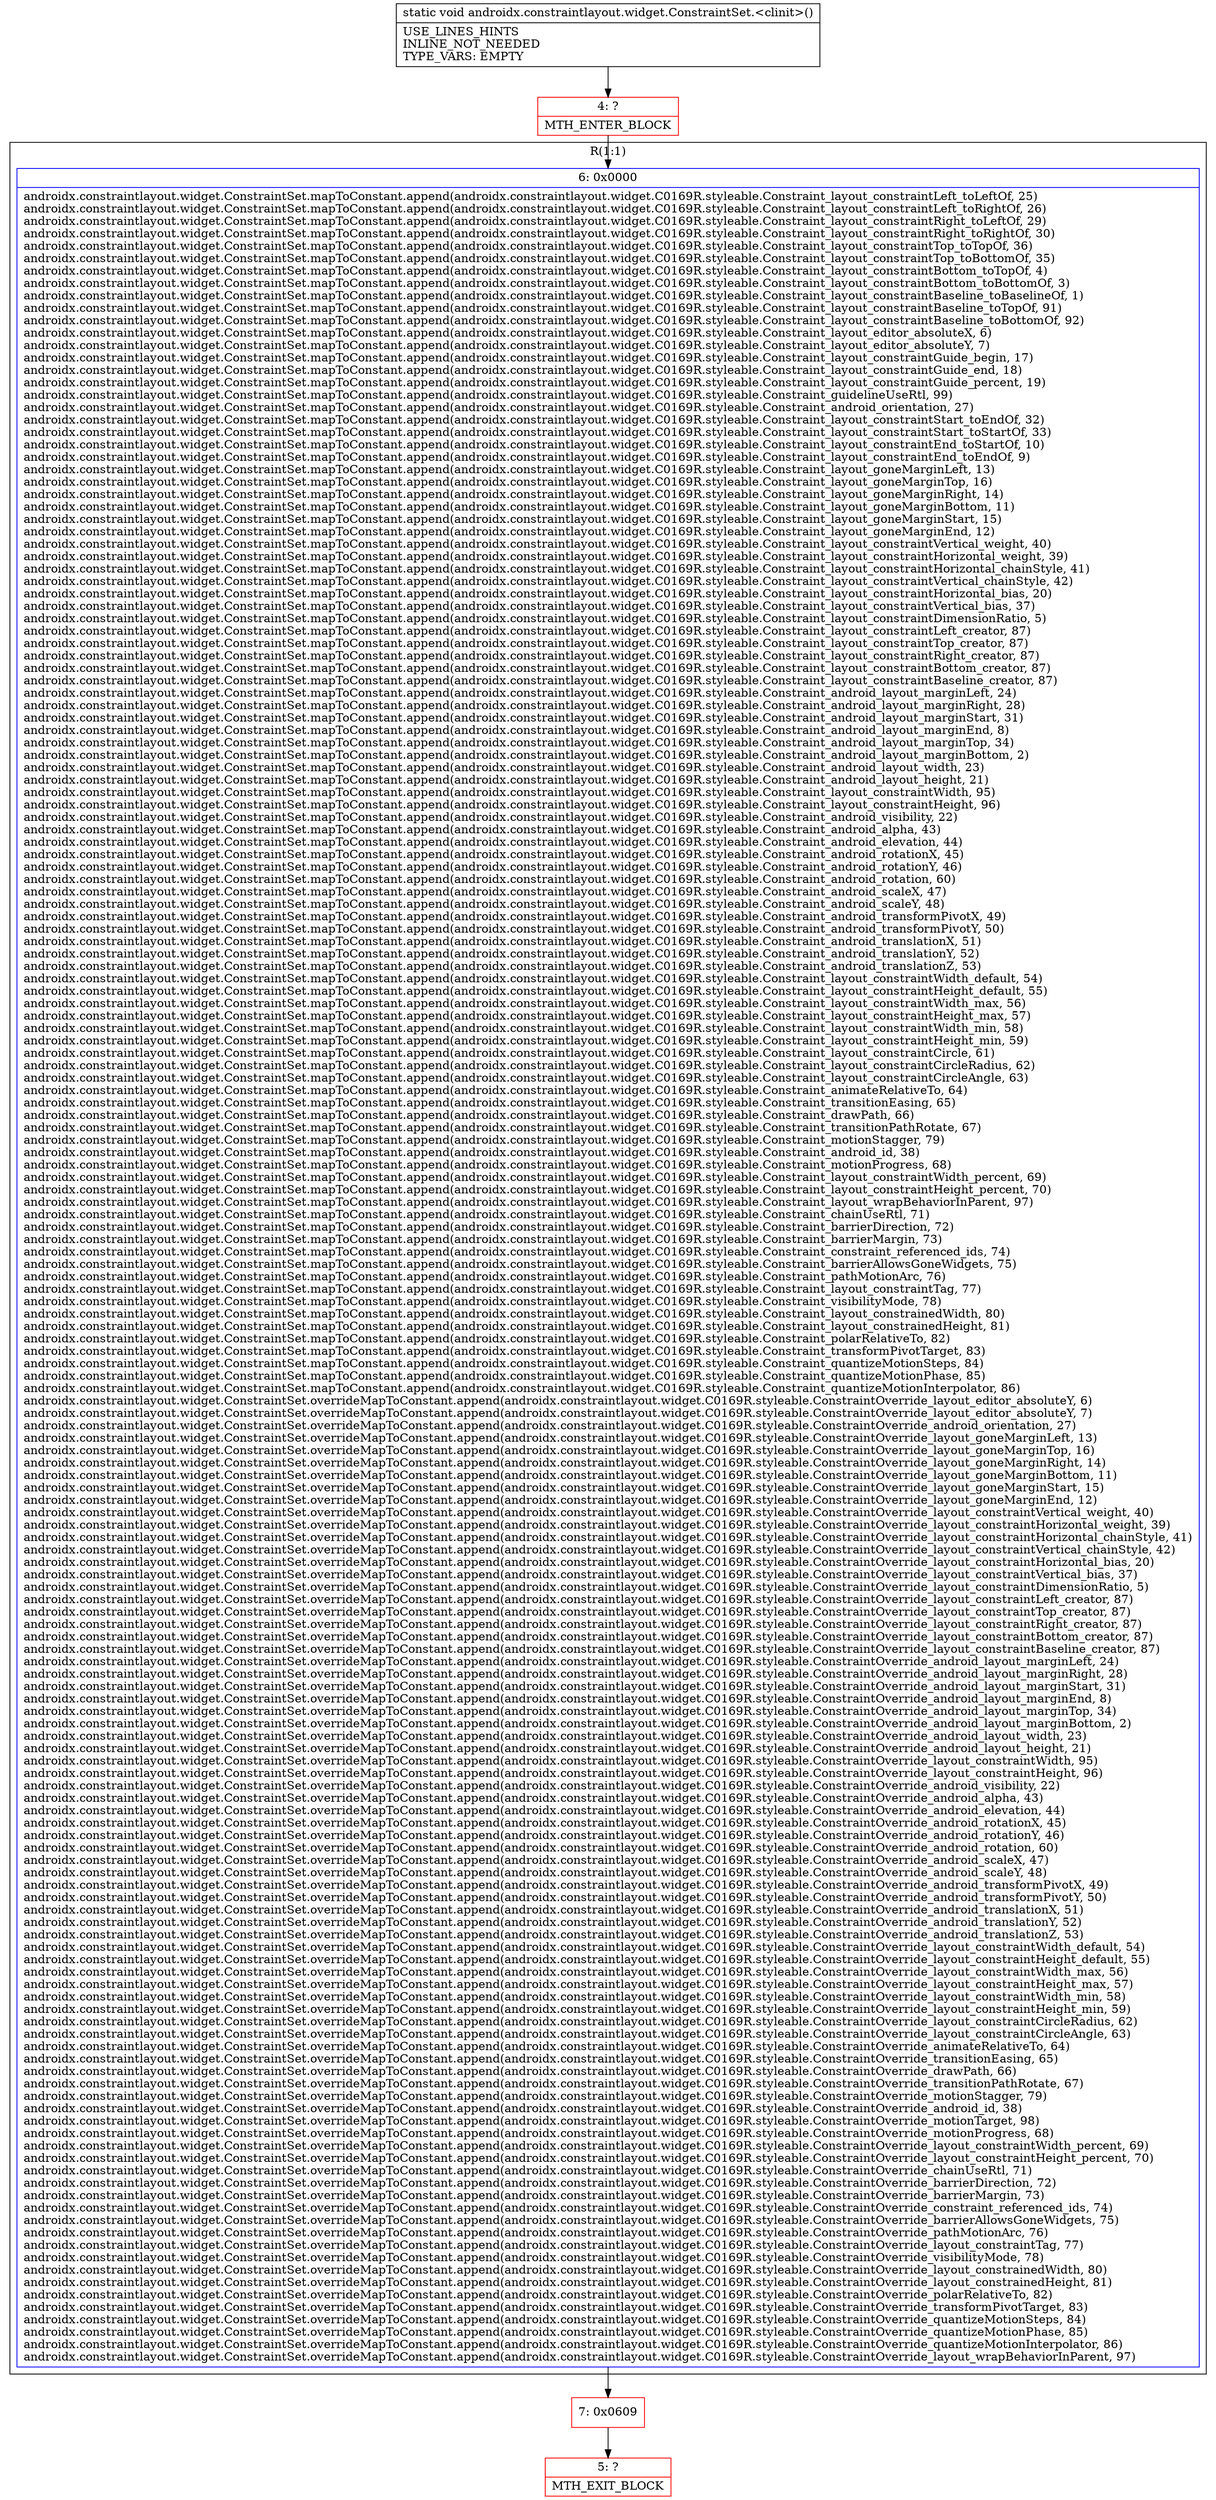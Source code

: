 digraph "CFG forandroidx.constraintlayout.widget.ConstraintSet.\<clinit\>()V" {
subgraph cluster_Region_101323596 {
label = "R(1:1)";
node [shape=record,color=blue];
Node_6 [shape=record,label="{6\:\ 0x0000|androidx.constraintlayout.widget.ConstraintSet.mapToConstant.append(androidx.constraintlayout.widget.C0169R.styleable.Constraint_layout_constraintLeft_toLeftOf, 25)\landroidx.constraintlayout.widget.ConstraintSet.mapToConstant.append(androidx.constraintlayout.widget.C0169R.styleable.Constraint_layout_constraintLeft_toRightOf, 26)\landroidx.constraintlayout.widget.ConstraintSet.mapToConstant.append(androidx.constraintlayout.widget.C0169R.styleable.Constraint_layout_constraintRight_toLeftOf, 29)\landroidx.constraintlayout.widget.ConstraintSet.mapToConstant.append(androidx.constraintlayout.widget.C0169R.styleable.Constraint_layout_constraintRight_toRightOf, 30)\landroidx.constraintlayout.widget.ConstraintSet.mapToConstant.append(androidx.constraintlayout.widget.C0169R.styleable.Constraint_layout_constraintTop_toTopOf, 36)\landroidx.constraintlayout.widget.ConstraintSet.mapToConstant.append(androidx.constraintlayout.widget.C0169R.styleable.Constraint_layout_constraintTop_toBottomOf, 35)\landroidx.constraintlayout.widget.ConstraintSet.mapToConstant.append(androidx.constraintlayout.widget.C0169R.styleable.Constraint_layout_constraintBottom_toTopOf, 4)\landroidx.constraintlayout.widget.ConstraintSet.mapToConstant.append(androidx.constraintlayout.widget.C0169R.styleable.Constraint_layout_constraintBottom_toBottomOf, 3)\landroidx.constraintlayout.widget.ConstraintSet.mapToConstant.append(androidx.constraintlayout.widget.C0169R.styleable.Constraint_layout_constraintBaseline_toBaselineOf, 1)\landroidx.constraintlayout.widget.ConstraintSet.mapToConstant.append(androidx.constraintlayout.widget.C0169R.styleable.Constraint_layout_constraintBaseline_toTopOf, 91)\landroidx.constraintlayout.widget.ConstraintSet.mapToConstant.append(androidx.constraintlayout.widget.C0169R.styleable.Constraint_layout_constraintBaseline_toBottomOf, 92)\landroidx.constraintlayout.widget.ConstraintSet.mapToConstant.append(androidx.constraintlayout.widget.C0169R.styleable.Constraint_layout_editor_absoluteX, 6)\landroidx.constraintlayout.widget.ConstraintSet.mapToConstant.append(androidx.constraintlayout.widget.C0169R.styleable.Constraint_layout_editor_absoluteY, 7)\landroidx.constraintlayout.widget.ConstraintSet.mapToConstant.append(androidx.constraintlayout.widget.C0169R.styleable.Constraint_layout_constraintGuide_begin, 17)\landroidx.constraintlayout.widget.ConstraintSet.mapToConstant.append(androidx.constraintlayout.widget.C0169R.styleable.Constraint_layout_constraintGuide_end, 18)\landroidx.constraintlayout.widget.ConstraintSet.mapToConstant.append(androidx.constraintlayout.widget.C0169R.styleable.Constraint_layout_constraintGuide_percent, 19)\landroidx.constraintlayout.widget.ConstraintSet.mapToConstant.append(androidx.constraintlayout.widget.C0169R.styleable.Constraint_guidelineUseRtl, 99)\landroidx.constraintlayout.widget.ConstraintSet.mapToConstant.append(androidx.constraintlayout.widget.C0169R.styleable.Constraint_android_orientation, 27)\landroidx.constraintlayout.widget.ConstraintSet.mapToConstant.append(androidx.constraintlayout.widget.C0169R.styleable.Constraint_layout_constraintStart_toEndOf, 32)\landroidx.constraintlayout.widget.ConstraintSet.mapToConstant.append(androidx.constraintlayout.widget.C0169R.styleable.Constraint_layout_constraintStart_toStartOf, 33)\landroidx.constraintlayout.widget.ConstraintSet.mapToConstant.append(androidx.constraintlayout.widget.C0169R.styleable.Constraint_layout_constraintEnd_toStartOf, 10)\landroidx.constraintlayout.widget.ConstraintSet.mapToConstant.append(androidx.constraintlayout.widget.C0169R.styleable.Constraint_layout_constraintEnd_toEndOf, 9)\landroidx.constraintlayout.widget.ConstraintSet.mapToConstant.append(androidx.constraintlayout.widget.C0169R.styleable.Constraint_layout_goneMarginLeft, 13)\landroidx.constraintlayout.widget.ConstraintSet.mapToConstant.append(androidx.constraintlayout.widget.C0169R.styleable.Constraint_layout_goneMarginTop, 16)\landroidx.constraintlayout.widget.ConstraintSet.mapToConstant.append(androidx.constraintlayout.widget.C0169R.styleable.Constraint_layout_goneMarginRight, 14)\landroidx.constraintlayout.widget.ConstraintSet.mapToConstant.append(androidx.constraintlayout.widget.C0169R.styleable.Constraint_layout_goneMarginBottom, 11)\landroidx.constraintlayout.widget.ConstraintSet.mapToConstant.append(androidx.constraintlayout.widget.C0169R.styleable.Constraint_layout_goneMarginStart, 15)\landroidx.constraintlayout.widget.ConstraintSet.mapToConstant.append(androidx.constraintlayout.widget.C0169R.styleable.Constraint_layout_goneMarginEnd, 12)\landroidx.constraintlayout.widget.ConstraintSet.mapToConstant.append(androidx.constraintlayout.widget.C0169R.styleable.Constraint_layout_constraintVertical_weight, 40)\landroidx.constraintlayout.widget.ConstraintSet.mapToConstant.append(androidx.constraintlayout.widget.C0169R.styleable.Constraint_layout_constraintHorizontal_weight, 39)\landroidx.constraintlayout.widget.ConstraintSet.mapToConstant.append(androidx.constraintlayout.widget.C0169R.styleable.Constraint_layout_constraintHorizontal_chainStyle, 41)\landroidx.constraintlayout.widget.ConstraintSet.mapToConstant.append(androidx.constraintlayout.widget.C0169R.styleable.Constraint_layout_constraintVertical_chainStyle, 42)\landroidx.constraintlayout.widget.ConstraintSet.mapToConstant.append(androidx.constraintlayout.widget.C0169R.styleable.Constraint_layout_constraintHorizontal_bias, 20)\landroidx.constraintlayout.widget.ConstraintSet.mapToConstant.append(androidx.constraintlayout.widget.C0169R.styleable.Constraint_layout_constraintVertical_bias, 37)\landroidx.constraintlayout.widget.ConstraintSet.mapToConstant.append(androidx.constraintlayout.widget.C0169R.styleable.Constraint_layout_constraintDimensionRatio, 5)\landroidx.constraintlayout.widget.ConstraintSet.mapToConstant.append(androidx.constraintlayout.widget.C0169R.styleable.Constraint_layout_constraintLeft_creator, 87)\landroidx.constraintlayout.widget.ConstraintSet.mapToConstant.append(androidx.constraintlayout.widget.C0169R.styleable.Constraint_layout_constraintTop_creator, 87)\landroidx.constraintlayout.widget.ConstraintSet.mapToConstant.append(androidx.constraintlayout.widget.C0169R.styleable.Constraint_layout_constraintRight_creator, 87)\landroidx.constraintlayout.widget.ConstraintSet.mapToConstant.append(androidx.constraintlayout.widget.C0169R.styleable.Constraint_layout_constraintBottom_creator, 87)\landroidx.constraintlayout.widget.ConstraintSet.mapToConstant.append(androidx.constraintlayout.widget.C0169R.styleable.Constraint_layout_constraintBaseline_creator, 87)\landroidx.constraintlayout.widget.ConstraintSet.mapToConstant.append(androidx.constraintlayout.widget.C0169R.styleable.Constraint_android_layout_marginLeft, 24)\landroidx.constraintlayout.widget.ConstraintSet.mapToConstant.append(androidx.constraintlayout.widget.C0169R.styleable.Constraint_android_layout_marginRight, 28)\landroidx.constraintlayout.widget.ConstraintSet.mapToConstant.append(androidx.constraintlayout.widget.C0169R.styleable.Constraint_android_layout_marginStart, 31)\landroidx.constraintlayout.widget.ConstraintSet.mapToConstant.append(androidx.constraintlayout.widget.C0169R.styleable.Constraint_android_layout_marginEnd, 8)\landroidx.constraintlayout.widget.ConstraintSet.mapToConstant.append(androidx.constraintlayout.widget.C0169R.styleable.Constraint_android_layout_marginTop, 34)\landroidx.constraintlayout.widget.ConstraintSet.mapToConstant.append(androidx.constraintlayout.widget.C0169R.styleable.Constraint_android_layout_marginBottom, 2)\landroidx.constraintlayout.widget.ConstraintSet.mapToConstant.append(androidx.constraintlayout.widget.C0169R.styleable.Constraint_android_layout_width, 23)\landroidx.constraintlayout.widget.ConstraintSet.mapToConstant.append(androidx.constraintlayout.widget.C0169R.styleable.Constraint_android_layout_height, 21)\landroidx.constraintlayout.widget.ConstraintSet.mapToConstant.append(androidx.constraintlayout.widget.C0169R.styleable.Constraint_layout_constraintWidth, 95)\landroidx.constraintlayout.widget.ConstraintSet.mapToConstant.append(androidx.constraintlayout.widget.C0169R.styleable.Constraint_layout_constraintHeight, 96)\landroidx.constraintlayout.widget.ConstraintSet.mapToConstant.append(androidx.constraintlayout.widget.C0169R.styleable.Constraint_android_visibility, 22)\landroidx.constraintlayout.widget.ConstraintSet.mapToConstant.append(androidx.constraintlayout.widget.C0169R.styleable.Constraint_android_alpha, 43)\landroidx.constraintlayout.widget.ConstraintSet.mapToConstant.append(androidx.constraintlayout.widget.C0169R.styleable.Constraint_android_elevation, 44)\landroidx.constraintlayout.widget.ConstraintSet.mapToConstant.append(androidx.constraintlayout.widget.C0169R.styleable.Constraint_android_rotationX, 45)\landroidx.constraintlayout.widget.ConstraintSet.mapToConstant.append(androidx.constraintlayout.widget.C0169R.styleable.Constraint_android_rotationY, 46)\landroidx.constraintlayout.widget.ConstraintSet.mapToConstant.append(androidx.constraintlayout.widget.C0169R.styleable.Constraint_android_rotation, 60)\landroidx.constraintlayout.widget.ConstraintSet.mapToConstant.append(androidx.constraintlayout.widget.C0169R.styleable.Constraint_android_scaleX, 47)\landroidx.constraintlayout.widget.ConstraintSet.mapToConstant.append(androidx.constraintlayout.widget.C0169R.styleable.Constraint_android_scaleY, 48)\landroidx.constraintlayout.widget.ConstraintSet.mapToConstant.append(androidx.constraintlayout.widget.C0169R.styleable.Constraint_android_transformPivotX, 49)\landroidx.constraintlayout.widget.ConstraintSet.mapToConstant.append(androidx.constraintlayout.widget.C0169R.styleable.Constraint_android_transformPivotY, 50)\landroidx.constraintlayout.widget.ConstraintSet.mapToConstant.append(androidx.constraintlayout.widget.C0169R.styleable.Constraint_android_translationX, 51)\landroidx.constraintlayout.widget.ConstraintSet.mapToConstant.append(androidx.constraintlayout.widget.C0169R.styleable.Constraint_android_translationY, 52)\landroidx.constraintlayout.widget.ConstraintSet.mapToConstant.append(androidx.constraintlayout.widget.C0169R.styleable.Constraint_android_translationZ, 53)\landroidx.constraintlayout.widget.ConstraintSet.mapToConstant.append(androidx.constraintlayout.widget.C0169R.styleable.Constraint_layout_constraintWidth_default, 54)\landroidx.constraintlayout.widget.ConstraintSet.mapToConstant.append(androidx.constraintlayout.widget.C0169R.styleable.Constraint_layout_constraintHeight_default, 55)\landroidx.constraintlayout.widget.ConstraintSet.mapToConstant.append(androidx.constraintlayout.widget.C0169R.styleable.Constraint_layout_constraintWidth_max, 56)\landroidx.constraintlayout.widget.ConstraintSet.mapToConstant.append(androidx.constraintlayout.widget.C0169R.styleable.Constraint_layout_constraintHeight_max, 57)\landroidx.constraintlayout.widget.ConstraintSet.mapToConstant.append(androidx.constraintlayout.widget.C0169R.styleable.Constraint_layout_constraintWidth_min, 58)\landroidx.constraintlayout.widget.ConstraintSet.mapToConstant.append(androidx.constraintlayout.widget.C0169R.styleable.Constraint_layout_constraintHeight_min, 59)\landroidx.constraintlayout.widget.ConstraintSet.mapToConstant.append(androidx.constraintlayout.widget.C0169R.styleable.Constraint_layout_constraintCircle, 61)\landroidx.constraintlayout.widget.ConstraintSet.mapToConstant.append(androidx.constraintlayout.widget.C0169R.styleable.Constraint_layout_constraintCircleRadius, 62)\landroidx.constraintlayout.widget.ConstraintSet.mapToConstant.append(androidx.constraintlayout.widget.C0169R.styleable.Constraint_layout_constraintCircleAngle, 63)\landroidx.constraintlayout.widget.ConstraintSet.mapToConstant.append(androidx.constraintlayout.widget.C0169R.styleable.Constraint_animateRelativeTo, 64)\landroidx.constraintlayout.widget.ConstraintSet.mapToConstant.append(androidx.constraintlayout.widget.C0169R.styleable.Constraint_transitionEasing, 65)\landroidx.constraintlayout.widget.ConstraintSet.mapToConstant.append(androidx.constraintlayout.widget.C0169R.styleable.Constraint_drawPath, 66)\landroidx.constraintlayout.widget.ConstraintSet.mapToConstant.append(androidx.constraintlayout.widget.C0169R.styleable.Constraint_transitionPathRotate, 67)\landroidx.constraintlayout.widget.ConstraintSet.mapToConstant.append(androidx.constraintlayout.widget.C0169R.styleable.Constraint_motionStagger, 79)\landroidx.constraintlayout.widget.ConstraintSet.mapToConstant.append(androidx.constraintlayout.widget.C0169R.styleable.Constraint_android_id, 38)\landroidx.constraintlayout.widget.ConstraintSet.mapToConstant.append(androidx.constraintlayout.widget.C0169R.styleable.Constraint_motionProgress, 68)\landroidx.constraintlayout.widget.ConstraintSet.mapToConstant.append(androidx.constraintlayout.widget.C0169R.styleable.Constraint_layout_constraintWidth_percent, 69)\landroidx.constraintlayout.widget.ConstraintSet.mapToConstant.append(androidx.constraintlayout.widget.C0169R.styleable.Constraint_layout_constraintHeight_percent, 70)\landroidx.constraintlayout.widget.ConstraintSet.mapToConstant.append(androidx.constraintlayout.widget.C0169R.styleable.Constraint_layout_wrapBehaviorInParent, 97)\landroidx.constraintlayout.widget.ConstraintSet.mapToConstant.append(androidx.constraintlayout.widget.C0169R.styleable.Constraint_chainUseRtl, 71)\landroidx.constraintlayout.widget.ConstraintSet.mapToConstant.append(androidx.constraintlayout.widget.C0169R.styleable.Constraint_barrierDirection, 72)\landroidx.constraintlayout.widget.ConstraintSet.mapToConstant.append(androidx.constraintlayout.widget.C0169R.styleable.Constraint_barrierMargin, 73)\landroidx.constraintlayout.widget.ConstraintSet.mapToConstant.append(androidx.constraintlayout.widget.C0169R.styleable.Constraint_constraint_referenced_ids, 74)\landroidx.constraintlayout.widget.ConstraintSet.mapToConstant.append(androidx.constraintlayout.widget.C0169R.styleable.Constraint_barrierAllowsGoneWidgets, 75)\landroidx.constraintlayout.widget.ConstraintSet.mapToConstant.append(androidx.constraintlayout.widget.C0169R.styleable.Constraint_pathMotionArc, 76)\landroidx.constraintlayout.widget.ConstraintSet.mapToConstant.append(androidx.constraintlayout.widget.C0169R.styleable.Constraint_layout_constraintTag, 77)\landroidx.constraintlayout.widget.ConstraintSet.mapToConstant.append(androidx.constraintlayout.widget.C0169R.styleable.Constraint_visibilityMode, 78)\landroidx.constraintlayout.widget.ConstraintSet.mapToConstant.append(androidx.constraintlayout.widget.C0169R.styleable.Constraint_layout_constrainedWidth, 80)\landroidx.constraintlayout.widget.ConstraintSet.mapToConstant.append(androidx.constraintlayout.widget.C0169R.styleable.Constraint_layout_constrainedHeight, 81)\landroidx.constraintlayout.widget.ConstraintSet.mapToConstant.append(androidx.constraintlayout.widget.C0169R.styleable.Constraint_polarRelativeTo, 82)\landroidx.constraintlayout.widget.ConstraintSet.mapToConstant.append(androidx.constraintlayout.widget.C0169R.styleable.Constraint_transformPivotTarget, 83)\landroidx.constraintlayout.widget.ConstraintSet.mapToConstant.append(androidx.constraintlayout.widget.C0169R.styleable.Constraint_quantizeMotionSteps, 84)\landroidx.constraintlayout.widget.ConstraintSet.mapToConstant.append(androidx.constraintlayout.widget.C0169R.styleable.Constraint_quantizeMotionPhase, 85)\landroidx.constraintlayout.widget.ConstraintSet.mapToConstant.append(androidx.constraintlayout.widget.C0169R.styleable.Constraint_quantizeMotionInterpolator, 86)\landroidx.constraintlayout.widget.ConstraintSet.overrideMapToConstant.append(androidx.constraintlayout.widget.C0169R.styleable.ConstraintOverride_layout_editor_absoluteY, 6)\landroidx.constraintlayout.widget.ConstraintSet.overrideMapToConstant.append(androidx.constraintlayout.widget.C0169R.styleable.ConstraintOverride_layout_editor_absoluteY, 7)\landroidx.constraintlayout.widget.ConstraintSet.overrideMapToConstant.append(androidx.constraintlayout.widget.C0169R.styleable.ConstraintOverride_android_orientation, 27)\landroidx.constraintlayout.widget.ConstraintSet.overrideMapToConstant.append(androidx.constraintlayout.widget.C0169R.styleable.ConstraintOverride_layout_goneMarginLeft, 13)\landroidx.constraintlayout.widget.ConstraintSet.overrideMapToConstant.append(androidx.constraintlayout.widget.C0169R.styleable.ConstraintOverride_layout_goneMarginTop, 16)\landroidx.constraintlayout.widget.ConstraintSet.overrideMapToConstant.append(androidx.constraintlayout.widget.C0169R.styleable.ConstraintOverride_layout_goneMarginRight, 14)\landroidx.constraintlayout.widget.ConstraintSet.overrideMapToConstant.append(androidx.constraintlayout.widget.C0169R.styleable.ConstraintOverride_layout_goneMarginBottom, 11)\landroidx.constraintlayout.widget.ConstraintSet.overrideMapToConstant.append(androidx.constraintlayout.widget.C0169R.styleable.ConstraintOverride_layout_goneMarginStart, 15)\landroidx.constraintlayout.widget.ConstraintSet.overrideMapToConstant.append(androidx.constraintlayout.widget.C0169R.styleable.ConstraintOverride_layout_goneMarginEnd, 12)\landroidx.constraintlayout.widget.ConstraintSet.overrideMapToConstant.append(androidx.constraintlayout.widget.C0169R.styleable.ConstraintOverride_layout_constraintVertical_weight, 40)\landroidx.constraintlayout.widget.ConstraintSet.overrideMapToConstant.append(androidx.constraintlayout.widget.C0169R.styleable.ConstraintOverride_layout_constraintHorizontal_weight, 39)\landroidx.constraintlayout.widget.ConstraintSet.overrideMapToConstant.append(androidx.constraintlayout.widget.C0169R.styleable.ConstraintOverride_layout_constraintHorizontal_chainStyle, 41)\landroidx.constraintlayout.widget.ConstraintSet.overrideMapToConstant.append(androidx.constraintlayout.widget.C0169R.styleable.ConstraintOverride_layout_constraintVertical_chainStyle, 42)\landroidx.constraintlayout.widget.ConstraintSet.overrideMapToConstant.append(androidx.constraintlayout.widget.C0169R.styleable.ConstraintOverride_layout_constraintHorizontal_bias, 20)\landroidx.constraintlayout.widget.ConstraintSet.overrideMapToConstant.append(androidx.constraintlayout.widget.C0169R.styleable.ConstraintOverride_layout_constraintVertical_bias, 37)\landroidx.constraintlayout.widget.ConstraintSet.overrideMapToConstant.append(androidx.constraintlayout.widget.C0169R.styleable.ConstraintOverride_layout_constraintDimensionRatio, 5)\landroidx.constraintlayout.widget.ConstraintSet.overrideMapToConstant.append(androidx.constraintlayout.widget.C0169R.styleable.ConstraintOverride_layout_constraintLeft_creator, 87)\landroidx.constraintlayout.widget.ConstraintSet.overrideMapToConstant.append(androidx.constraintlayout.widget.C0169R.styleable.ConstraintOverride_layout_constraintTop_creator, 87)\landroidx.constraintlayout.widget.ConstraintSet.overrideMapToConstant.append(androidx.constraintlayout.widget.C0169R.styleable.ConstraintOverride_layout_constraintRight_creator, 87)\landroidx.constraintlayout.widget.ConstraintSet.overrideMapToConstant.append(androidx.constraintlayout.widget.C0169R.styleable.ConstraintOverride_layout_constraintBottom_creator, 87)\landroidx.constraintlayout.widget.ConstraintSet.overrideMapToConstant.append(androidx.constraintlayout.widget.C0169R.styleable.ConstraintOverride_layout_constraintBaseline_creator, 87)\landroidx.constraintlayout.widget.ConstraintSet.overrideMapToConstant.append(androidx.constraintlayout.widget.C0169R.styleable.ConstraintOverride_android_layout_marginLeft, 24)\landroidx.constraintlayout.widget.ConstraintSet.overrideMapToConstant.append(androidx.constraintlayout.widget.C0169R.styleable.ConstraintOverride_android_layout_marginRight, 28)\landroidx.constraintlayout.widget.ConstraintSet.overrideMapToConstant.append(androidx.constraintlayout.widget.C0169R.styleable.ConstraintOverride_android_layout_marginStart, 31)\landroidx.constraintlayout.widget.ConstraintSet.overrideMapToConstant.append(androidx.constraintlayout.widget.C0169R.styleable.ConstraintOverride_android_layout_marginEnd, 8)\landroidx.constraintlayout.widget.ConstraintSet.overrideMapToConstant.append(androidx.constraintlayout.widget.C0169R.styleable.ConstraintOverride_android_layout_marginTop, 34)\landroidx.constraintlayout.widget.ConstraintSet.overrideMapToConstant.append(androidx.constraintlayout.widget.C0169R.styleable.ConstraintOverride_android_layout_marginBottom, 2)\landroidx.constraintlayout.widget.ConstraintSet.overrideMapToConstant.append(androidx.constraintlayout.widget.C0169R.styleable.ConstraintOverride_android_layout_width, 23)\landroidx.constraintlayout.widget.ConstraintSet.overrideMapToConstant.append(androidx.constraintlayout.widget.C0169R.styleable.ConstraintOverride_android_layout_height, 21)\landroidx.constraintlayout.widget.ConstraintSet.overrideMapToConstant.append(androidx.constraintlayout.widget.C0169R.styleable.ConstraintOverride_layout_constraintWidth, 95)\landroidx.constraintlayout.widget.ConstraintSet.overrideMapToConstant.append(androidx.constraintlayout.widget.C0169R.styleable.ConstraintOverride_layout_constraintHeight, 96)\landroidx.constraintlayout.widget.ConstraintSet.overrideMapToConstant.append(androidx.constraintlayout.widget.C0169R.styleable.ConstraintOverride_android_visibility, 22)\landroidx.constraintlayout.widget.ConstraintSet.overrideMapToConstant.append(androidx.constraintlayout.widget.C0169R.styleable.ConstraintOverride_android_alpha, 43)\landroidx.constraintlayout.widget.ConstraintSet.overrideMapToConstant.append(androidx.constraintlayout.widget.C0169R.styleable.ConstraintOverride_android_elevation, 44)\landroidx.constraintlayout.widget.ConstraintSet.overrideMapToConstant.append(androidx.constraintlayout.widget.C0169R.styleable.ConstraintOverride_android_rotationX, 45)\landroidx.constraintlayout.widget.ConstraintSet.overrideMapToConstant.append(androidx.constraintlayout.widget.C0169R.styleable.ConstraintOverride_android_rotationY, 46)\landroidx.constraintlayout.widget.ConstraintSet.overrideMapToConstant.append(androidx.constraintlayout.widget.C0169R.styleable.ConstraintOverride_android_rotation, 60)\landroidx.constraintlayout.widget.ConstraintSet.overrideMapToConstant.append(androidx.constraintlayout.widget.C0169R.styleable.ConstraintOverride_android_scaleX, 47)\landroidx.constraintlayout.widget.ConstraintSet.overrideMapToConstant.append(androidx.constraintlayout.widget.C0169R.styleable.ConstraintOverride_android_scaleY, 48)\landroidx.constraintlayout.widget.ConstraintSet.overrideMapToConstant.append(androidx.constraintlayout.widget.C0169R.styleable.ConstraintOverride_android_transformPivotX, 49)\landroidx.constraintlayout.widget.ConstraintSet.overrideMapToConstant.append(androidx.constraintlayout.widget.C0169R.styleable.ConstraintOverride_android_transformPivotY, 50)\landroidx.constraintlayout.widget.ConstraintSet.overrideMapToConstant.append(androidx.constraintlayout.widget.C0169R.styleable.ConstraintOverride_android_translationX, 51)\landroidx.constraintlayout.widget.ConstraintSet.overrideMapToConstant.append(androidx.constraintlayout.widget.C0169R.styleable.ConstraintOverride_android_translationY, 52)\landroidx.constraintlayout.widget.ConstraintSet.overrideMapToConstant.append(androidx.constraintlayout.widget.C0169R.styleable.ConstraintOverride_android_translationZ, 53)\landroidx.constraintlayout.widget.ConstraintSet.overrideMapToConstant.append(androidx.constraintlayout.widget.C0169R.styleable.ConstraintOverride_layout_constraintWidth_default, 54)\landroidx.constraintlayout.widget.ConstraintSet.overrideMapToConstant.append(androidx.constraintlayout.widget.C0169R.styleable.ConstraintOverride_layout_constraintHeight_default, 55)\landroidx.constraintlayout.widget.ConstraintSet.overrideMapToConstant.append(androidx.constraintlayout.widget.C0169R.styleable.ConstraintOverride_layout_constraintWidth_max, 56)\landroidx.constraintlayout.widget.ConstraintSet.overrideMapToConstant.append(androidx.constraintlayout.widget.C0169R.styleable.ConstraintOverride_layout_constraintHeight_max, 57)\landroidx.constraintlayout.widget.ConstraintSet.overrideMapToConstant.append(androidx.constraintlayout.widget.C0169R.styleable.ConstraintOverride_layout_constraintWidth_min, 58)\landroidx.constraintlayout.widget.ConstraintSet.overrideMapToConstant.append(androidx.constraintlayout.widget.C0169R.styleable.ConstraintOverride_layout_constraintHeight_min, 59)\landroidx.constraintlayout.widget.ConstraintSet.overrideMapToConstant.append(androidx.constraintlayout.widget.C0169R.styleable.ConstraintOverride_layout_constraintCircleRadius, 62)\landroidx.constraintlayout.widget.ConstraintSet.overrideMapToConstant.append(androidx.constraintlayout.widget.C0169R.styleable.ConstraintOverride_layout_constraintCircleAngle, 63)\landroidx.constraintlayout.widget.ConstraintSet.overrideMapToConstant.append(androidx.constraintlayout.widget.C0169R.styleable.ConstraintOverride_animateRelativeTo, 64)\landroidx.constraintlayout.widget.ConstraintSet.overrideMapToConstant.append(androidx.constraintlayout.widget.C0169R.styleable.ConstraintOverride_transitionEasing, 65)\landroidx.constraintlayout.widget.ConstraintSet.overrideMapToConstant.append(androidx.constraintlayout.widget.C0169R.styleable.ConstraintOverride_drawPath, 66)\landroidx.constraintlayout.widget.ConstraintSet.overrideMapToConstant.append(androidx.constraintlayout.widget.C0169R.styleable.ConstraintOverride_transitionPathRotate, 67)\landroidx.constraintlayout.widget.ConstraintSet.overrideMapToConstant.append(androidx.constraintlayout.widget.C0169R.styleable.ConstraintOverride_motionStagger, 79)\landroidx.constraintlayout.widget.ConstraintSet.overrideMapToConstant.append(androidx.constraintlayout.widget.C0169R.styleable.ConstraintOverride_android_id, 38)\landroidx.constraintlayout.widget.ConstraintSet.overrideMapToConstant.append(androidx.constraintlayout.widget.C0169R.styleable.ConstraintOverride_motionTarget, 98)\landroidx.constraintlayout.widget.ConstraintSet.overrideMapToConstant.append(androidx.constraintlayout.widget.C0169R.styleable.ConstraintOverride_motionProgress, 68)\landroidx.constraintlayout.widget.ConstraintSet.overrideMapToConstant.append(androidx.constraintlayout.widget.C0169R.styleable.ConstraintOverride_layout_constraintWidth_percent, 69)\landroidx.constraintlayout.widget.ConstraintSet.overrideMapToConstant.append(androidx.constraintlayout.widget.C0169R.styleable.ConstraintOverride_layout_constraintHeight_percent, 70)\landroidx.constraintlayout.widget.ConstraintSet.overrideMapToConstant.append(androidx.constraintlayout.widget.C0169R.styleable.ConstraintOverride_chainUseRtl, 71)\landroidx.constraintlayout.widget.ConstraintSet.overrideMapToConstant.append(androidx.constraintlayout.widget.C0169R.styleable.ConstraintOverride_barrierDirection, 72)\landroidx.constraintlayout.widget.ConstraintSet.overrideMapToConstant.append(androidx.constraintlayout.widget.C0169R.styleable.ConstraintOverride_barrierMargin, 73)\landroidx.constraintlayout.widget.ConstraintSet.overrideMapToConstant.append(androidx.constraintlayout.widget.C0169R.styleable.ConstraintOverride_constraint_referenced_ids, 74)\landroidx.constraintlayout.widget.ConstraintSet.overrideMapToConstant.append(androidx.constraintlayout.widget.C0169R.styleable.ConstraintOverride_barrierAllowsGoneWidgets, 75)\landroidx.constraintlayout.widget.ConstraintSet.overrideMapToConstant.append(androidx.constraintlayout.widget.C0169R.styleable.ConstraintOverride_pathMotionArc, 76)\landroidx.constraintlayout.widget.ConstraintSet.overrideMapToConstant.append(androidx.constraintlayout.widget.C0169R.styleable.ConstraintOverride_layout_constraintTag, 77)\landroidx.constraintlayout.widget.ConstraintSet.overrideMapToConstant.append(androidx.constraintlayout.widget.C0169R.styleable.ConstraintOverride_visibilityMode, 78)\landroidx.constraintlayout.widget.ConstraintSet.overrideMapToConstant.append(androidx.constraintlayout.widget.C0169R.styleable.ConstraintOverride_layout_constrainedWidth, 80)\landroidx.constraintlayout.widget.ConstraintSet.overrideMapToConstant.append(androidx.constraintlayout.widget.C0169R.styleable.ConstraintOverride_layout_constrainedHeight, 81)\landroidx.constraintlayout.widget.ConstraintSet.overrideMapToConstant.append(androidx.constraintlayout.widget.C0169R.styleable.ConstraintOverride_polarRelativeTo, 82)\landroidx.constraintlayout.widget.ConstraintSet.overrideMapToConstant.append(androidx.constraintlayout.widget.C0169R.styleable.ConstraintOverride_transformPivotTarget, 83)\landroidx.constraintlayout.widget.ConstraintSet.overrideMapToConstant.append(androidx.constraintlayout.widget.C0169R.styleable.ConstraintOverride_quantizeMotionSteps, 84)\landroidx.constraintlayout.widget.ConstraintSet.overrideMapToConstant.append(androidx.constraintlayout.widget.C0169R.styleable.ConstraintOverride_quantizeMotionPhase, 85)\landroidx.constraintlayout.widget.ConstraintSet.overrideMapToConstant.append(androidx.constraintlayout.widget.C0169R.styleable.ConstraintOverride_quantizeMotionInterpolator, 86)\landroidx.constraintlayout.widget.ConstraintSet.overrideMapToConstant.append(androidx.constraintlayout.widget.C0169R.styleable.ConstraintOverride_layout_wrapBehaviorInParent, 97)\l}"];
}
Node_4 [shape=record,color=red,label="{4\:\ ?|MTH_ENTER_BLOCK\l}"];
Node_7 [shape=record,color=red,label="{7\:\ 0x0609}"];
Node_5 [shape=record,color=red,label="{5\:\ ?|MTH_EXIT_BLOCK\l}"];
MethodNode[shape=record,label="{static void androidx.constraintlayout.widget.ConstraintSet.\<clinit\>()  | USE_LINES_HINTS\lINLINE_NOT_NEEDED\lTYPE_VARS: EMPTY\l}"];
MethodNode -> Node_4;Node_6 -> Node_7;
Node_4 -> Node_6;
Node_7 -> Node_5;
}

